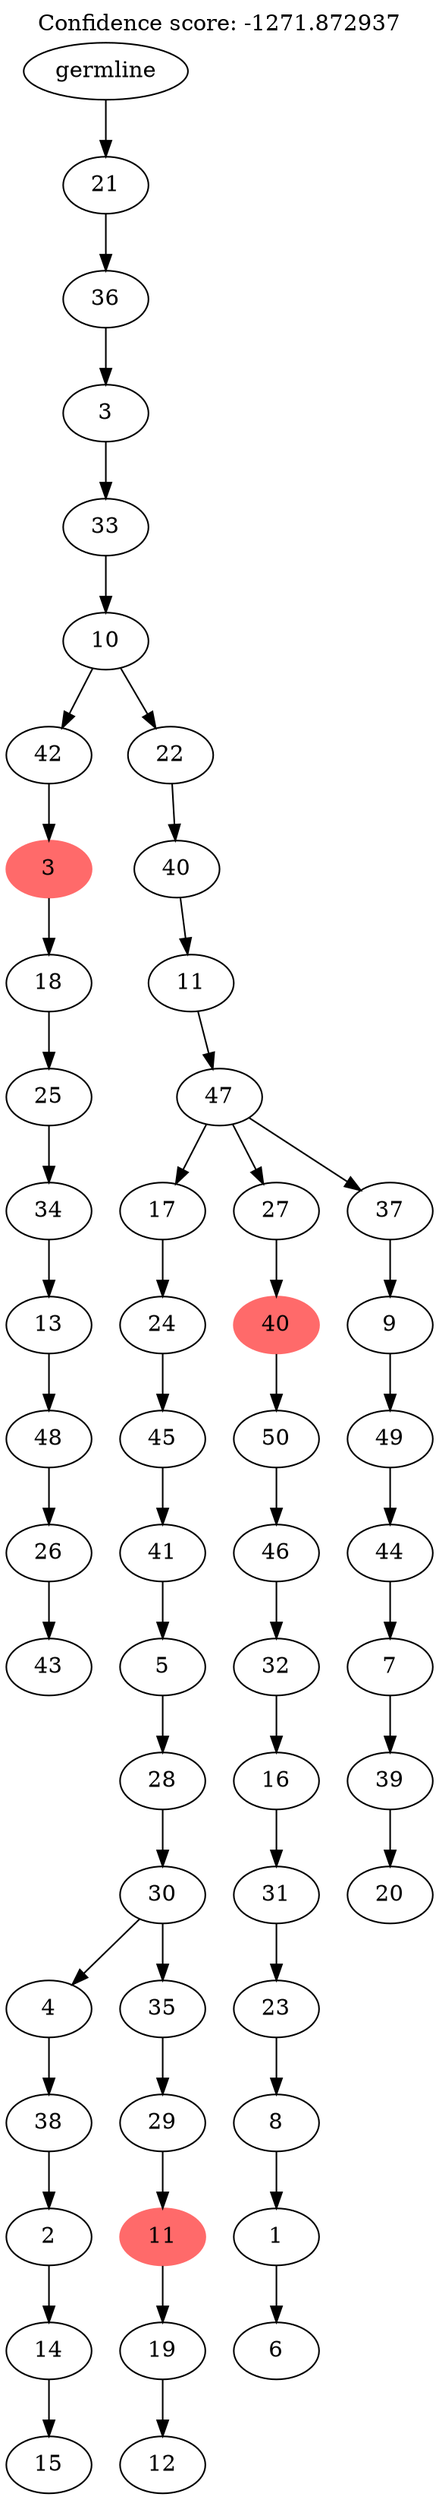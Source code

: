 digraph g {
	"52" -> "53";
	"53" [label="43"];
	"51" -> "52";
	"52" [label="26"];
	"50" -> "51";
	"51" [label="48"];
	"49" -> "50";
	"50" [label="13"];
	"48" -> "49";
	"49" [label="34"];
	"47" -> "48";
	"48" [label="25"];
	"46" -> "47";
	"47" [label="18"];
	"45" -> "46";
	"46" [color=indianred1, style=filled, label="3"];
	"43" -> "44";
	"44" [label="15"];
	"42" -> "43";
	"43" [label="14"];
	"41" -> "42";
	"42" [label="2"];
	"40" -> "41";
	"41" [label="38"];
	"38" -> "39";
	"39" [label="12"];
	"37" -> "38";
	"38" [label="19"];
	"36" -> "37";
	"37" [color=indianred1, style=filled, label="11"];
	"35" -> "36";
	"36" [label="29"];
	"34" -> "35";
	"35" [label="35"];
	"34" -> "40";
	"40" [label="4"];
	"33" -> "34";
	"34" [label="30"];
	"32" -> "33";
	"33" [label="28"];
	"31" -> "32";
	"32" [label="5"];
	"30" -> "31";
	"31" [label="41"];
	"29" -> "30";
	"30" [label="45"];
	"28" -> "29";
	"29" [label="24"];
	"26" -> "27";
	"27" [label="6"];
	"25" -> "26";
	"26" [label="1"];
	"24" -> "25";
	"25" [label="8"];
	"23" -> "24";
	"24" [label="23"];
	"22" -> "23";
	"23" [label="31"];
	"21" -> "22";
	"22" [label="16"];
	"20" -> "21";
	"21" [label="32"];
	"19" -> "20";
	"20" [label="46"];
	"18" -> "19";
	"19" [label="50"];
	"17" -> "18";
	"18" [color=indianred1, style=filled, label="40"];
	"15" -> "16";
	"16" [label="20"];
	"14" -> "15";
	"15" [label="39"];
	"13" -> "14";
	"14" [label="7"];
	"12" -> "13";
	"13" [label="44"];
	"11" -> "12";
	"12" [label="49"];
	"10" -> "11";
	"11" [label="9"];
	"9" -> "10";
	"10" [label="37"];
	"9" -> "17";
	"17" [label="27"];
	"9" -> "28";
	"28" [label="17"];
	"8" -> "9";
	"9" [label="47"];
	"7" -> "8";
	"8" [label="11"];
	"6" -> "7";
	"7" [label="40"];
	"5" -> "6";
	"6" [label="22"];
	"5" -> "45";
	"45" [label="42"];
	"4" -> "5";
	"5" [label="10"];
	"3" -> "4";
	"4" [label="33"];
	"2" -> "3";
	"3" [label="3"];
	"1" -> "2";
	"2" [label="36"];
	"0" -> "1";
	"1" [label="21"];
	"0" [label="germline"];
	labelloc="t";
	label="Confidence score: -1271.872937";
}

